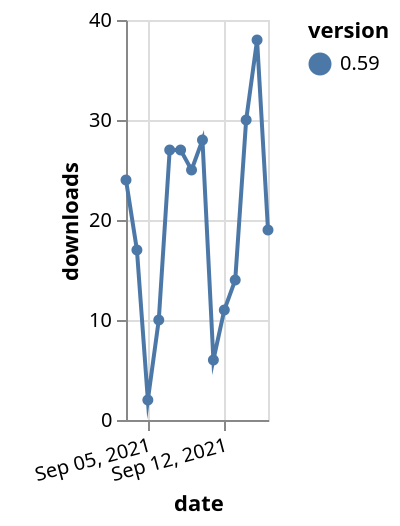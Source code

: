 {"$schema": "https://vega.github.io/schema/vega-lite/v5.json", "description": "A simple bar chart with embedded data.", "data": {"values": [{"date": "2021-09-03", "total": 26224, "delta": 24, "version": "0.59"}, {"date": "2021-09-04", "total": 26241, "delta": 17, "version": "0.59"}, {"date": "2021-09-05", "total": 26243, "delta": 2, "version": "0.59"}, {"date": "2021-09-06", "total": 26253, "delta": 10, "version": "0.59"}, {"date": "2021-09-07", "total": 26280, "delta": 27, "version": "0.59"}, {"date": "2021-09-08", "total": 26307, "delta": 27, "version": "0.59"}, {"date": "2021-09-09", "total": 26332, "delta": 25, "version": "0.59"}, {"date": "2021-09-10", "total": 26360, "delta": 28, "version": "0.59"}, {"date": "2021-09-11", "total": 26366, "delta": 6, "version": "0.59"}, {"date": "2021-09-12", "total": 26377, "delta": 11, "version": "0.59"}, {"date": "2021-09-13", "total": 26391, "delta": 14, "version": "0.59"}, {"date": "2021-09-14", "total": 26421, "delta": 30, "version": "0.59"}, {"date": "2021-09-15", "total": 26459, "delta": 38, "version": "0.59"}, {"date": "2021-09-16", "total": 26478, "delta": 19, "version": "0.59"}]}, "width": "container", "mark": {"type": "line", "point": {"filled": true}}, "encoding": {"x": {"field": "date", "type": "temporal", "timeUnit": "yearmonthdate", "title": "date", "axis": {"labelAngle": -15}}, "y": {"field": "delta", "type": "quantitative", "title": "downloads"}, "color": {"field": "version", "type": "nominal"}, "tooltip": {"field": "delta"}}}